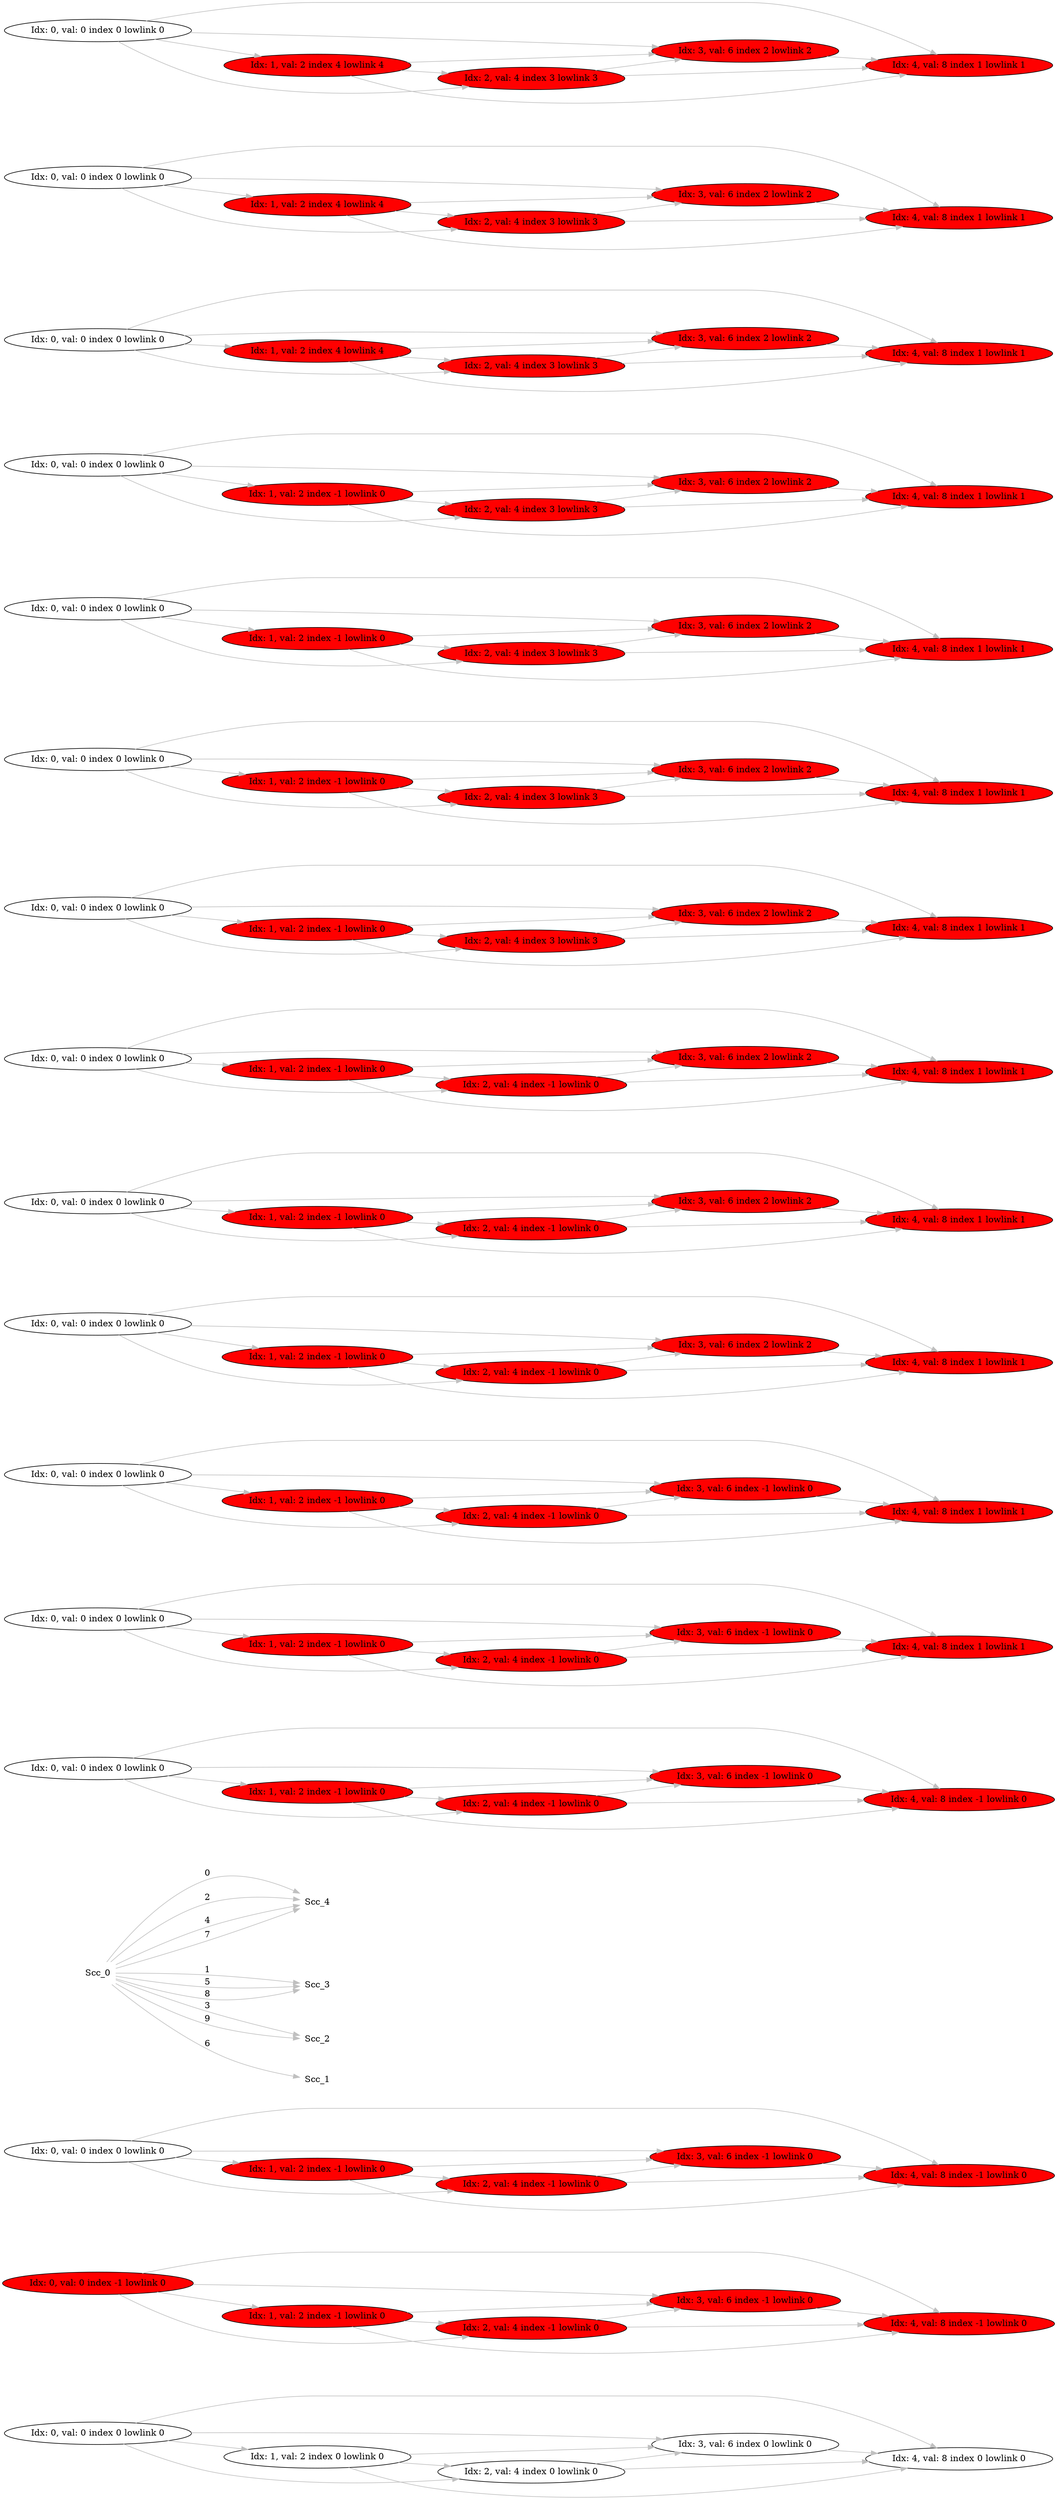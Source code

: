digraph g
{ 
node [shape=none]
rankdir="LR"
node_0_0
[ shape = oval; label = "Idx: 0, val: 0 index 0 lowlink 0" ];
node_0_0 -> node_4_0 [  color=gray ]
node_0_0 -> node_3_0 [  color=gray ]
node_0_0 -> node_2_0 [  color=gray ]
node_0_0 -> node_1_0 [  color=gray ]
node_1_0
[ shape = oval; label = "Idx: 1, val: 2 index 0 lowlink 0" ];
node_1_0 -> node_4_0 [  color=gray ]
node_1_0 -> node_3_0 [  color=gray ]
node_1_0 -> node_2_0 [  color=gray ]
node_2_0
[ shape = oval; label = "Idx: 2, val: 4 index 0 lowlink 0" ];
node_2_0 -> node_4_0 [  color=gray ]
node_2_0 -> node_3_0 [  color=gray ]
node_3_0
[ shape = oval; label = "Idx: 3, val: 6 index 0 lowlink 0" ];
node_3_0 -> node_4_0 [  color=gray ]
node_4_0
[ shape = oval; label = "Idx: 4, val: 8 index 0 lowlink 0" ];
node_0_1
[ shape = oval; fillcolor = red; style=filled; label = "Idx: 0, val: 0 index -1 lowlink 0" ];
node_0_1 -> node_4_1 [  color=gray ]
node_0_1 -> node_3_1 [  color=gray ]
node_0_1 -> node_2_1 [  color=gray ]
node_0_1 -> node_1_1 [  color=gray ]
node_1_1
[ shape = oval; fillcolor = red; style=filled; label = "Idx: 1, val: 2 index -1 lowlink 0" ];
node_1_1 -> node_4_1 [  color=gray ]
node_1_1 -> node_3_1 [  color=gray ]
node_1_1 -> node_2_1 [  color=gray ]
node_2_1
[ shape = oval; fillcolor = red; style=filled; label = "Idx: 2, val: 4 index -1 lowlink 0" ];
node_2_1 -> node_4_1 [  color=gray ]
node_2_1 -> node_3_1 [  color=gray ]
node_3_1
[ shape = oval; fillcolor = red; style=filled; label = "Idx: 3, val: 6 index -1 lowlink 0" ];
node_3_1 -> node_4_1 [  color=gray ]
node_4_1
[ shape = oval; fillcolor = red; style=filled; label = "Idx: 4, val: 8 index -1 lowlink 0" ];
node_0_2
[ shape = oval; label = "Idx: 0, val: 0 index 0 lowlink 0" ];
node_0_2 -> node_4_2 [  color=gray ]
node_0_2 -> node_3_2 [  color=gray ]
node_0_2 -> node_2_2 [  color=gray ]
node_0_2 -> node_1_2 [  color=gray ]
node_1_2
[ shape = oval; fillcolor = red; style=filled; label = "Idx: 1, val: 2 index -1 lowlink 0" ];
node_1_2 -> node_4_2 [  color=gray ]
node_1_2 -> node_3_2 [  color=gray ]
node_1_2 -> node_2_2 [  color=gray ]
node_2_2
[ shape = oval; fillcolor = red; style=filled; label = "Idx: 2, val: 4 index -1 lowlink 0" ];
node_2_2 -> node_4_2 [  color=gray ]
node_2_2 -> node_3_2 [  color=gray ]
node_3_2
[ shape = oval; fillcolor = red; style=filled; label = "Idx: 3, val: 6 index -1 lowlink 0" ];
node_3_2 -> node_4_2 [  color=gray ]
node_4_2
[ shape = oval; fillcolor = red; style=filled; label = "Idx: 4, val: 8 index -1 lowlink 0" ];
Scc_0 -> Scc_4[color=gray, label = "0"]
node_0_3
[ shape = oval; label = "Idx: 0, val: 0 index 0 lowlink 0" ];
node_0_3 -> node_4_3 [  color=gray ]
node_0_3 -> node_3_3 [  color=gray ]
node_0_3 -> node_2_3 [  color=gray ]
node_0_3 -> node_1_3 [  color=gray ]
node_1_3
[ shape = oval; fillcolor = red; style=filled; label = "Idx: 1, val: 2 index -1 lowlink 0" ];
node_1_3 -> node_4_3 [  color=gray ]
node_1_3 -> node_3_3 [  color=gray ]
node_1_3 -> node_2_3 [  color=gray ]
node_2_3
[ shape = oval; fillcolor = red; style=filled; label = "Idx: 2, val: 4 index -1 lowlink 0" ];
node_2_3 -> node_4_3 [  color=gray ]
node_2_3 -> node_3_3 [  color=gray ]
node_3_3
[ shape = oval; fillcolor = red; style=filled; label = "Idx: 3, val: 6 index -1 lowlink 0" ];
node_3_3 -> node_4_3 [  color=gray ]
node_4_3
[ shape = oval; fillcolor = red; style=filled; label = "Idx: 4, val: 8 index -1 lowlink 0" ];
node_0_4
[ shape = oval; label = "Idx: 0, val: 0 index 0 lowlink 0" ];
node_0_4 -> node_4_4 [  color=gray ]
node_0_4 -> node_3_4 [  color=gray ]
node_0_4 -> node_2_4 [  color=gray ]
node_0_4 -> node_1_4 [  color=gray ]
node_1_4
[ shape = oval; fillcolor = red; style=filled; label = "Idx: 1, val: 2 index -1 lowlink 0" ];
node_1_4 -> node_4_4 [  color=gray ]
node_1_4 -> node_3_4 [  color=gray ]
node_1_4 -> node_2_4 [  color=gray ]
node_2_4
[ shape = oval; fillcolor = red; style=filled; label = "Idx: 2, val: 4 index -1 lowlink 0" ];
node_2_4 -> node_4_4 [  color=gray ]
node_2_4 -> node_3_4 [  color=gray ]
node_3_4
[ shape = oval; fillcolor = red; style=filled; label = "Idx: 3, val: 6 index -1 lowlink 0" ];
node_3_4 -> node_4_4 [  color=gray ]
node_4_4
[ shape = oval; fillcolor = red; style=filled; label = "Idx: 4, val: 8 index 1 lowlink 1" ];
Scc_0 -> Scc_3[color=gray, label = "1"]
node_0_5
[ shape = oval; label = "Idx: 0, val: 0 index 0 lowlink 0" ];
node_0_5 -> node_4_5 [  color=gray ]
node_0_5 -> node_3_5 [  color=gray ]
node_0_5 -> node_2_5 [  color=gray ]
node_0_5 -> node_1_5 [  color=gray ]
node_1_5
[ shape = oval; fillcolor = red; style=filled; label = "Idx: 1, val: 2 index -1 lowlink 0" ];
node_1_5 -> node_4_5 [  color=gray ]
node_1_5 -> node_3_5 [  color=gray ]
node_1_5 -> node_2_5 [  color=gray ]
node_2_5
[ shape = oval; fillcolor = red; style=filled; label = "Idx: 2, val: 4 index -1 lowlink 0" ];
node_2_5 -> node_4_5 [  color=gray ]
node_2_5 -> node_3_5 [  color=gray ]
node_3_5
[ shape = oval; fillcolor = red; style=filled; label = "Idx: 3, val: 6 index -1 lowlink 0" ];
node_3_5 -> node_4_5 [  color=gray ]
node_4_5
[ shape = oval; fillcolor = red; style=filled; label = "Idx: 4, val: 8 index 1 lowlink 1" ];
node_0_6
[ shape = oval; label = "Idx: 0, val: 0 index 0 lowlink 0" ];
node_0_6 -> node_4_6 [  color=gray ]
node_0_6 -> node_3_6 [  color=gray ]
node_0_6 -> node_2_6 [  color=gray ]
node_0_6 -> node_1_6 [  color=gray ]
node_1_6
[ shape = oval; fillcolor = red; style=filled; label = "Idx: 1, val: 2 index -1 lowlink 0" ];
node_1_6 -> node_4_6 [  color=gray ]
node_1_6 -> node_3_6 [  color=gray ]
node_1_6 -> node_2_6 [  color=gray ]
node_2_6
[ shape = oval; fillcolor = red; style=filled; label = "Idx: 2, val: 4 index -1 lowlink 0" ];
node_2_6 -> node_4_6 [  color=gray ]
node_2_6 -> node_3_6 [  color=gray ]
node_3_6
[ shape = oval; fillcolor = red; style=filled; label = "Idx: 3, val: 6 index 2 lowlink 2" ];
node_3_6 -> node_4_6 [  color=gray ]
node_4_6
[ shape = oval; fillcolor = red; style=filled; label = "Idx: 4, val: 8 index 1 lowlink 1" ];
Scc_0 -> Scc_4[color=gray, label = "2"]
node_0_7
[ shape = oval; label = "Idx: 0, val: 0 index 0 lowlink 0" ];
node_0_7 -> node_4_7 [  color=gray ]
node_0_7 -> node_3_7 [  color=gray ]
node_0_7 -> node_2_7 [  color=gray ]
node_0_7 -> node_1_7 [  color=gray ]
node_1_7
[ shape = oval; fillcolor = red; style=filled; label = "Idx: 1, val: 2 index -1 lowlink 0" ];
node_1_7 -> node_4_7 [  color=gray ]
node_1_7 -> node_3_7 [  color=gray ]
node_1_7 -> node_2_7 [  color=gray ]
node_2_7
[ shape = oval; fillcolor = red; style=filled; label = "Idx: 2, val: 4 index -1 lowlink 0" ];
node_2_7 -> node_4_7 [  color=gray ]
node_2_7 -> node_3_7 [  color=gray ]
node_3_7
[ shape = oval; fillcolor = red; style=filled; label = "Idx: 3, val: 6 index 2 lowlink 2" ];
node_3_7 -> node_4_7 [  color=gray ]
node_4_7
[ shape = oval; fillcolor = red; style=filled; label = "Idx: 4, val: 8 index 1 lowlink 1" ];
Scc_0 -> Scc_2[color=gray, label = "3"]
node_0_8
[ shape = oval; label = "Idx: 0, val: 0 index 0 lowlink 0" ];
node_0_8 -> node_4_8 [  color=gray ]
node_0_8 -> node_3_8 [  color=gray ]
node_0_8 -> node_2_8 [  color=gray ]
node_0_8 -> node_1_8 [  color=gray ]
node_1_8
[ shape = oval; fillcolor = red; style=filled; label = "Idx: 1, val: 2 index -1 lowlink 0" ];
node_1_8 -> node_4_8 [  color=gray ]
node_1_8 -> node_3_8 [  color=gray ]
node_1_8 -> node_2_8 [  color=gray ]
node_2_8
[ shape = oval; fillcolor = red; style=filled; label = "Idx: 2, val: 4 index -1 lowlink 0" ];
node_2_8 -> node_4_8 [  color=gray ]
node_2_8 -> node_3_8 [  color=gray ]
node_3_8
[ shape = oval; fillcolor = red; style=filled; label = "Idx: 3, val: 6 index 2 lowlink 2" ];
node_3_8 -> node_4_8 [  color=gray ]
node_4_8
[ shape = oval; fillcolor = red; style=filled; label = "Idx: 4, val: 8 index 1 lowlink 1" ];
node_0_9
[ shape = oval; label = "Idx: 0, val: 0 index 0 lowlink 0" ];
node_0_9 -> node_4_9 [  color=gray ]
node_0_9 -> node_3_9 [  color=gray ]
node_0_9 -> node_2_9 [  color=gray ]
node_0_9 -> node_1_9 [  color=gray ]
node_1_9
[ shape = oval; fillcolor = red; style=filled; label = "Idx: 1, val: 2 index -1 lowlink 0" ];
node_1_9 -> node_4_9 [  color=gray ]
node_1_9 -> node_3_9 [  color=gray ]
node_1_9 -> node_2_9 [  color=gray ]
node_2_9
[ shape = oval; fillcolor = red; style=filled; label = "Idx: 2, val: 4 index 3 lowlink 3" ];
node_2_9 -> node_4_9 [  color=gray ]
node_2_9 -> node_3_9 [  color=gray ]
node_3_9
[ shape = oval; fillcolor = red; style=filled; label = "Idx: 3, val: 6 index 2 lowlink 2" ];
node_3_9 -> node_4_9 [  color=gray ]
node_4_9
[ shape = oval; fillcolor = red; style=filled; label = "Idx: 4, val: 8 index 1 lowlink 1" ];
Scc_0 -> Scc_4[color=gray, label = "4"]
node_0_10
[ shape = oval; label = "Idx: 0, val: 0 index 0 lowlink 0" ];
node_0_10 -> node_4_10 [  color=gray ]
node_0_10 -> node_3_10 [  color=gray ]
node_0_10 -> node_2_10 [  color=gray ]
node_0_10 -> node_1_10 [  color=gray ]
node_1_10
[ shape = oval; fillcolor = red; style=filled; label = "Idx: 1, val: 2 index -1 lowlink 0" ];
node_1_10 -> node_4_10 [  color=gray ]
node_1_10 -> node_3_10 [  color=gray ]
node_1_10 -> node_2_10 [  color=gray ]
node_2_10
[ shape = oval; fillcolor = red; style=filled; label = "Idx: 2, val: 4 index 3 lowlink 3" ];
node_2_10 -> node_4_10 [  color=gray ]
node_2_10 -> node_3_10 [  color=gray ]
node_3_10
[ shape = oval; fillcolor = red; style=filled; label = "Idx: 3, val: 6 index 2 lowlink 2" ];
node_3_10 -> node_4_10 [  color=gray ]
node_4_10
[ shape = oval; fillcolor = red; style=filled; label = "Idx: 4, val: 8 index 1 lowlink 1" ];
Scc_0 -> Scc_3[color=gray, label = "5"]
node_0_11
[ shape = oval; label = "Idx: 0, val: 0 index 0 lowlink 0" ];
node_0_11 -> node_4_11 [  color=gray ]
node_0_11 -> node_3_11 [  color=gray ]
node_0_11 -> node_2_11 [  color=gray ]
node_0_11 -> node_1_11 [  color=gray ]
node_1_11
[ shape = oval; fillcolor = red; style=filled; label = "Idx: 1, val: 2 index -1 lowlink 0" ];
node_1_11 -> node_4_11 [  color=gray ]
node_1_11 -> node_3_11 [  color=gray ]
node_1_11 -> node_2_11 [  color=gray ]
node_2_11
[ shape = oval; fillcolor = red; style=filled; label = "Idx: 2, val: 4 index 3 lowlink 3" ];
node_2_11 -> node_4_11 [  color=gray ]
node_2_11 -> node_3_11 [  color=gray ]
node_3_11
[ shape = oval; fillcolor = red; style=filled; label = "Idx: 3, val: 6 index 2 lowlink 2" ];
node_3_11 -> node_4_11 [  color=gray ]
node_4_11
[ shape = oval; fillcolor = red; style=filled; label = "Idx: 4, val: 8 index 1 lowlink 1" ];
Scc_0 -> Scc_1[color=gray, label = "6"]
node_0_12
[ shape = oval; label = "Idx: 0, val: 0 index 0 lowlink 0" ];
node_0_12 -> node_4_12 [  color=gray ]
node_0_12 -> node_3_12 [  color=gray ]
node_0_12 -> node_2_12 [  color=gray ]
node_0_12 -> node_1_12 [  color=gray ]
node_1_12
[ shape = oval; fillcolor = red; style=filled; label = "Idx: 1, val: 2 index -1 lowlink 0" ];
node_1_12 -> node_4_12 [  color=gray ]
node_1_12 -> node_3_12 [  color=gray ]
node_1_12 -> node_2_12 [  color=gray ]
node_2_12
[ shape = oval; fillcolor = red; style=filled; label = "Idx: 2, val: 4 index 3 lowlink 3" ];
node_2_12 -> node_4_12 [  color=gray ]
node_2_12 -> node_3_12 [  color=gray ]
node_3_12
[ shape = oval; fillcolor = red; style=filled; label = "Idx: 3, val: 6 index 2 lowlink 2" ];
node_3_12 -> node_4_12 [  color=gray ]
node_4_12
[ shape = oval; fillcolor = red; style=filled; label = "Idx: 4, val: 8 index 1 lowlink 1" ];
node_0_13
[ shape = oval; label = "Idx: 0, val: 0 index 0 lowlink 0" ];
node_0_13 -> node_4_13 [  color=gray ]
node_0_13 -> node_3_13 [  color=gray ]
node_0_13 -> node_2_13 [  color=gray ]
node_0_13 -> node_1_13 [  color=gray ]
node_1_13
[ shape = oval; fillcolor = red; style=filled; label = "Idx: 1, val: 2 index 4 lowlink 4" ];
node_1_13 -> node_4_13 [  color=gray ]
node_1_13 -> node_3_13 [  color=gray ]
node_1_13 -> node_2_13 [  color=gray ]
node_2_13
[ shape = oval; fillcolor = red; style=filled; label = "Idx: 2, val: 4 index 3 lowlink 3" ];
node_2_13 -> node_4_13 [  color=gray ]
node_2_13 -> node_3_13 [  color=gray ]
node_3_13
[ shape = oval; fillcolor = red; style=filled; label = "Idx: 3, val: 6 index 2 lowlink 2" ];
node_3_13 -> node_4_13 [  color=gray ]
node_4_13
[ shape = oval; fillcolor = red; style=filled; label = "Idx: 4, val: 8 index 1 lowlink 1" ];
Scc_0 -> Scc_4[color=gray, label = "7"]
node_0_14
[ shape = oval; label = "Idx: 0, val: 0 index 0 lowlink 0" ];
node_0_14 -> node_4_14 [  color=gray ]
node_0_14 -> node_3_14 [  color=gray ]
node_0_14 -> node_2_14 [  color=gray ]
node_0_14 -> node_1_14 [  color=gray ]
node_1_14
[ shape = oval; fillcolor = red; style=filled; label = "Idx: 1, val: 2 index 4 lowlink 4" ];
node_1_14 -> node_4_14 [  color=gray ]
node_1_14 -> node_3_14 [  color=gray ]
node_1_14 -> node_2_14 [  color=gray ]
node_2_14
[ shape = oval; fillcolor = red; style=filled; label = "Idx: 2, val: 4 index 3 lowlink 3" ];
node_2_14 -> node_4_14 [  color=gray ]
node_2_14 -> node_3_14 [  color=gray ]
node_3_14
[ shape = oval; fillcolor = red; style=filled; label = "Idx: 3, val: 6 index 2 lowlink 2" ];
node_3_14 -> node_4_14 [  color=gray ]
node_4_14
[ shape = oval; fillcolor = red; style=filled; label = "Idx: 4, val: 8 index 1 lowlink 1" ];
Scc_0 -> Scc_3[color=gray, label = "8"]
node_0_15
[ shape = oval; label = "Idx: 0, val: 0 index 0 lowlink 0" ];
node_0_15 -> node_4_15 [  color=gray ]
node_0_15 -> node_3_15 [  color=gray ]
node_0_15 -> node_2_15 [  color=gray ]
node_0_15 -> node_1_15 [  color=gray ]
node_1_15
[ shape = oval; fillcolor = red; style=filled; label = "Idx: 1, val: 2 index 4 lowlink 4" ];
node_1_15 -> node_4_15 [  color=gray ]
node_1_15 -> node_3_15 [  color=gray ]
node_1_15 -> node_2_15 [  color=gray ]
node_2_15
[ shape = oval; fillcolor = red; style=filled; label = "Idx: 2, val: 4 index 3 lowlink 3" ];
node_2_15 -> node_4_15 [  color=gray ]
node_2_15 -> node_3_15 [  color=gray ]
node_3_15
[ shape = oval; fillcolor = red; style=filled; label = "Idx: 3, val: 6 index 2 lowlink 2" ];
node_3_15 -> node_4_15 [  color=gray ]
node_4_15
[ shape = oval; fillcolor = red; style=filled; label = "Idx: 4, val: 8 index 1 lowlink 1" ];
Scc_0 -> Scc_2[color=gray, label = "9"]
}
